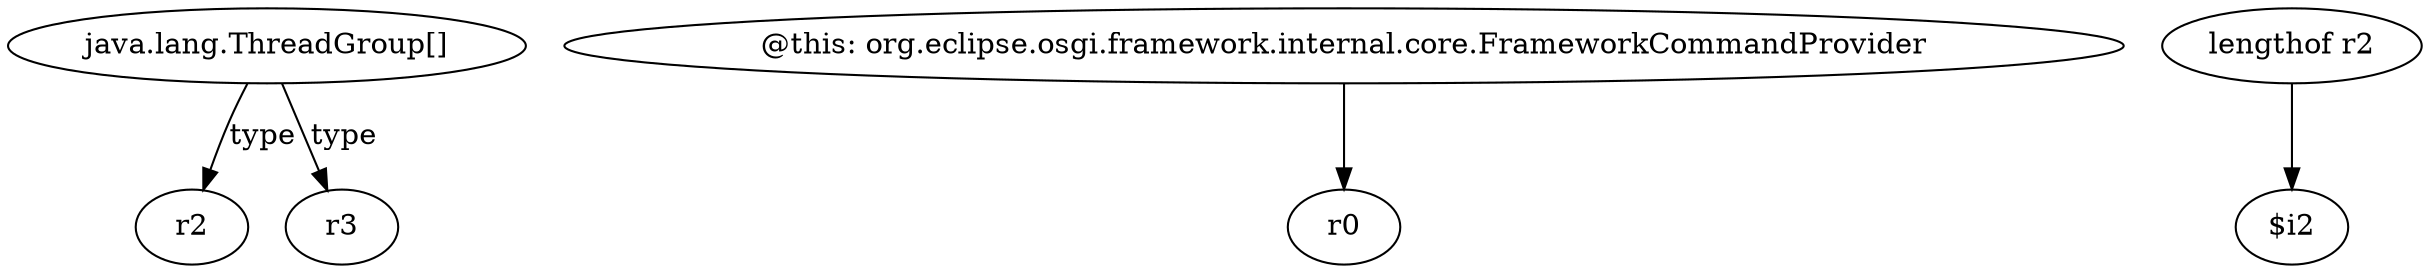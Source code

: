 digraph g {
0[label="java.lang.ThreadGroup[]"]
1[label="r2"]
0->1[label="type"]
2[label="@this: org.eclipse.osgi.framework.internal.core.FrameworkCommandProvider"]
3[label="r0"]
2->3[label=""]
4[label="r3"]
0->4[label="type"]
5[label="lengthof r2"]
6[label="$i2"]
5->6[label=""]
}